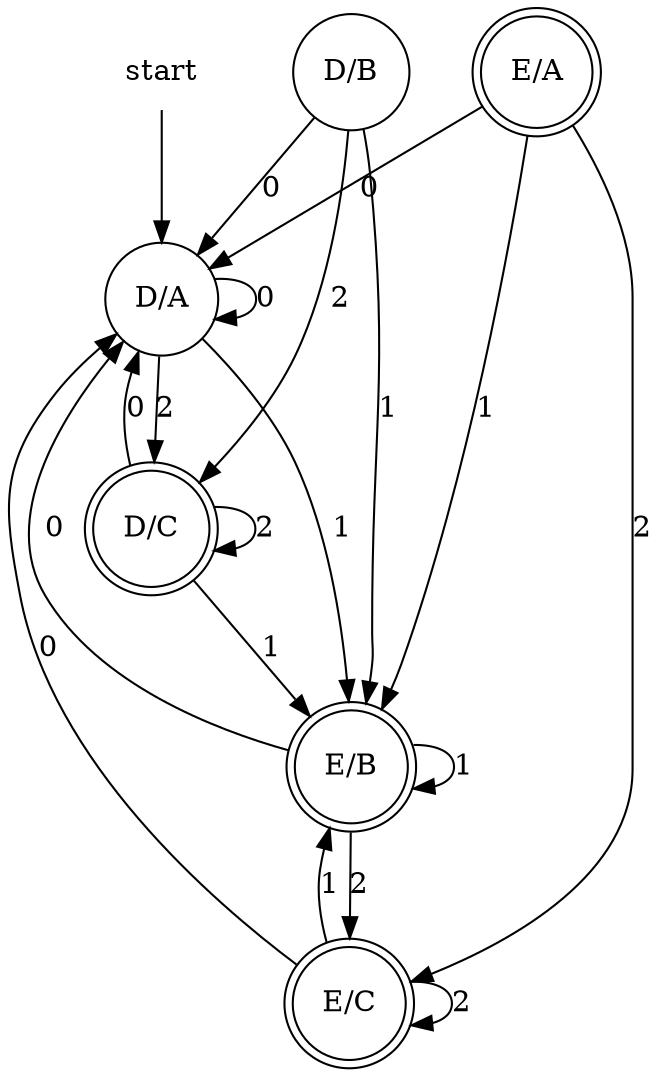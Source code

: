digraph product_union {
	node [shape=none]; start;
	node [shape=doublecircle]; "D/C" "E/A" "E/B" "E/C";
	node [shape=circle];
	start -> "D/A";
	"D/A" -> "D/A" [label=0];
	"D/A" -> "E/B" [label=1];
	"D/A" -> "D/C" [label=2];
	"D/B" -> "D/A" [label=0];
	"D/B" -> "E/B" [label=1];
	"D/B" -> "D/C" [label=2];
	"D/C" -> "D/A" [label=0];
	"D/C" -> "E/B" [label=1];
	"D/C" -> "D/C" [label=2];
	"E/A" -> "D/A" [label=0];
	"E/A" -> "E/B" [label=1];
	"E/A" -> "E/C" [label=2];
	"E/B" -> "D/A" [label=0];
	"E/B" -> "E/B" [label=1];
	"E/B" -> "E/C" [label=2];
	"E/C" -> "D/A" [label=0];
	"E/C" -> "E/B" [label=1];
	"E/C" -> "E/C" [label=2];
}
